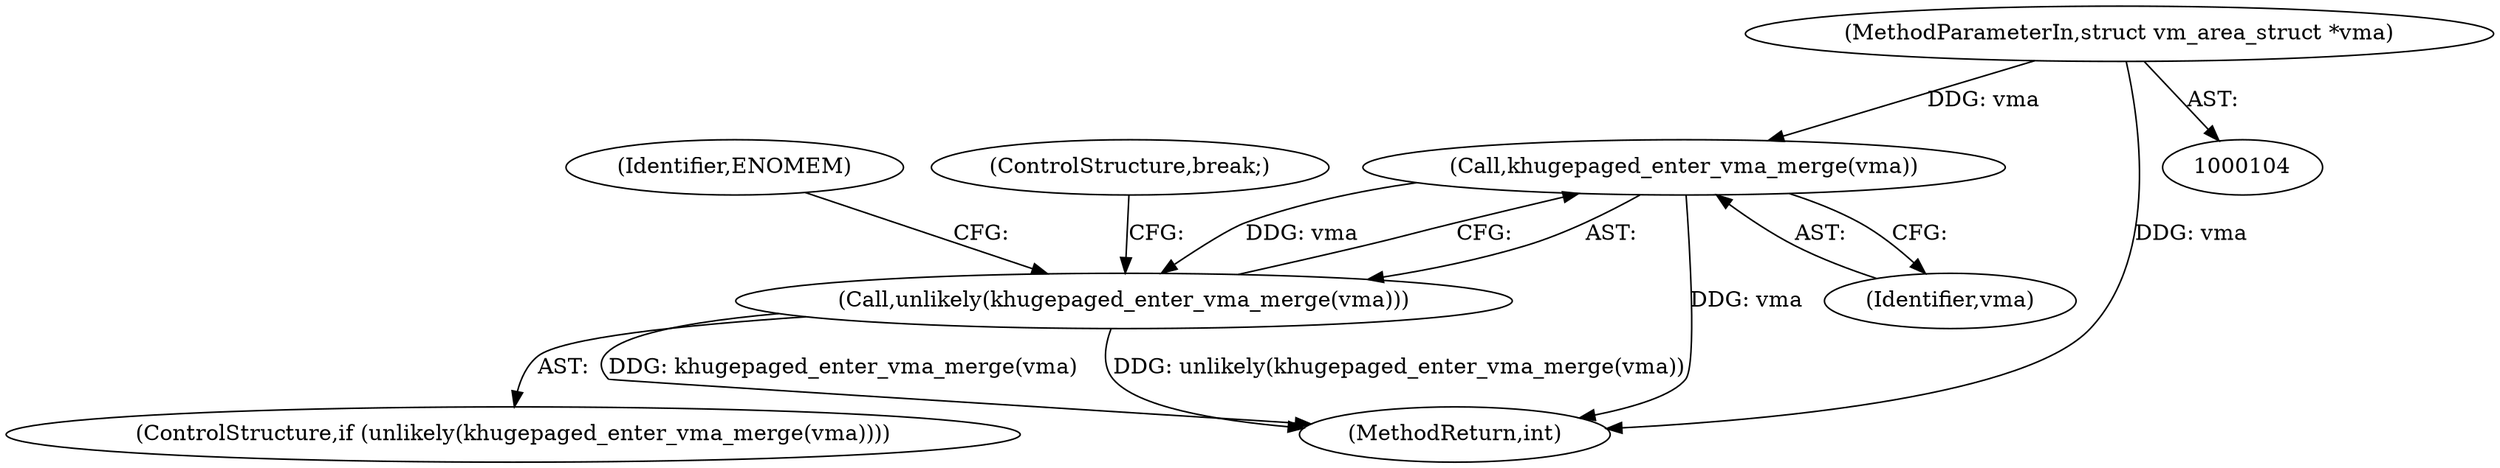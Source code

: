 digraph "0_linux_78f11a255749d09025f54d4e2df4fbcb031530e2_0@pointer" {
"1000105" [label="(MethodParameterIn,struct vm_area_struct *vma)"];
"1000133" [label="(Call,khugepaged_enter_vma_merge(vma))"];
"1000132" [label="(Call,unlikely(khugepaged_enter_vma_merge(vma)))"];
"1000133" [label="(Call,khugepaged_enter_vma_merge(vma))"];
"1000137" [label="(Identifier,ENOMEM)"];
"1000138" [label="(ControlStructure,break;)"];
"1000131" [label="(ControlStructure,if (unlikely(khugepaged_enter_vma_merge(vma))))"];
"1000134" [label="(Identifier,vma)"];
"1000161" [label="(MethodReturn,int)"];
"1000105" [label="(MethodParameterIn,struct vm_area_struct *vma)"];
"1000132" [label="(Call,unlikely(khugepaged_enter_vma_merge(vma)))"];
"1000105" -> "1000104"  [label="AST: "];
"1000105" -> "1000161"  [label="DDG: vma"];
"1000105" -> "1000133"  [label="DDG: vma"];
"1000133" -> "1000132"  [label="AST: "];
"1000133" -> "1000134"  [label="CFG: "];
"1000134" -> "1000133"  [label="AST: "];
"1000132" -> "1000133"  [label="CFG: "];
"1000133" -> "1000161"  [label="DDG: vma"];
"1000133" -> "1000132"  [label="DDG: vma"];
"1000132" -> "1000131"  [label="AST: "];
"1000137" -> "1000132"  [label="CFG: "];
"1000138" -> "1000132"  [label="CFG: "];
"1000132" -> "1000161"  [label="DDG: khugepaged_enter_vma_merge(vma)"];
"1000132" -> "1000161"  [label="DDG: unlikely(khugepaged_enter_vma_merge(vma))"];
}
